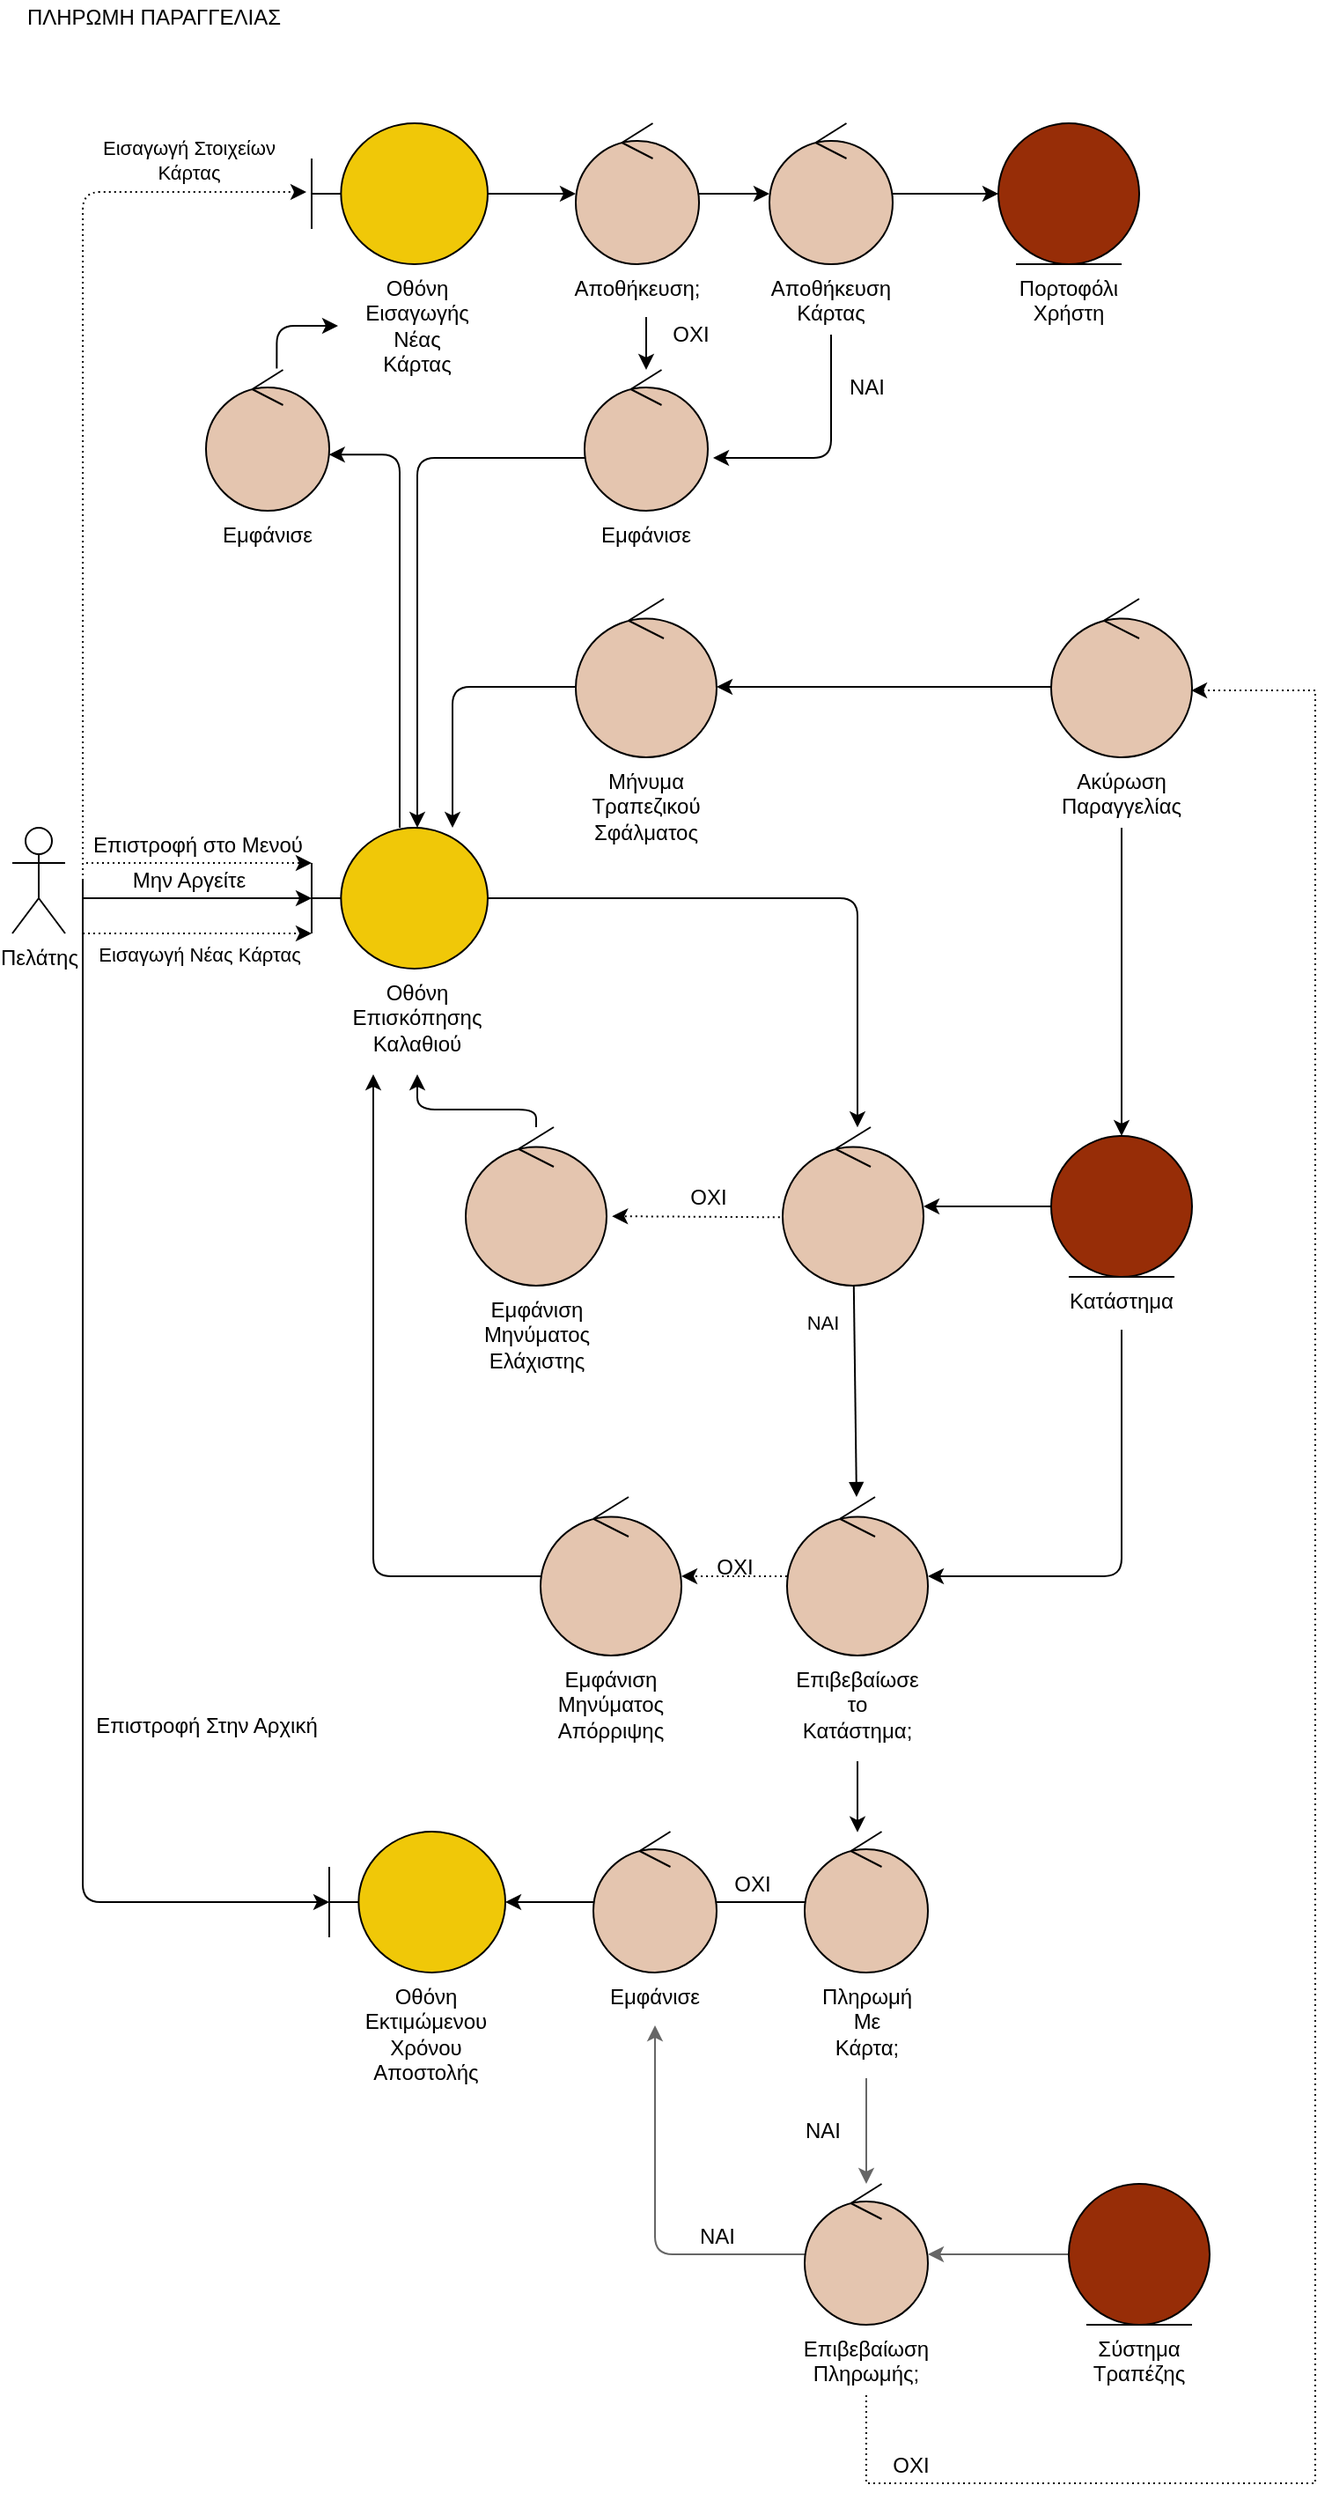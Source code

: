 <mxfile version="17.4.2" type="device"><diagram id="_NEF_zK0TXl3RWh3A6Ux" name="Page-1"><mxGraphModel dx="-113" dy="588" grid="1" gridSize="10" guides="1" tooltips="1" connect="1" arrows="1" fold="1" page="1" pageScale="1" pageWidth="850" pageHeight="1100" math="0" shadow="0"><root><mxCell id="0"/><mxCell id="1" parent="0"/><mxCell id="LmuKfafXIdMlhaVFYHfl-73" style="edgeStyle=orthogonalEdgeStyle;rounded=0;orthogonalLoop=1;jettySize=auto;html=1;entryX=0;entryY=0.75;entryDx=0;entryDy=0;entryPerimeter=0;fillColor=#e6d0de;gradientColor=#d5739d;strokeColor=#000000;dashed=1;dashPattern=1 2;" parent="1" target="LmuKfafXIdMlhaVFYHfl-81" edge="1"><mxGeometry relative="1" as="geometry"><mxPoint x="1290" y="1240" as="sourcePoint"/><Array as="points"><mxPoint x="1290" y="1270"/></Array></mxGeometry></mxCell><mxCell id="LmuKfafXIdMlhaVFYHfl-74" value="Εισαγωγή Νέας Κάρτας" style="edgeLabel;html=1;align=center;verticalAlign=middle;resizable=0;points=[];" parent="LmuKfafXIdMlhaVFYHfl-73" vertex="1" connectable="0"><mxGeometry x="-0.133" y="-4" relative="1" as="geometry"><mxPoint x="26" y="8" as="offset"/></mxGeometry></mxCell><mxCell id="LmuKfafXIdMlhaVFYHfl-75" style="edgeStyle=orthogonalEdgeStyle;rounded=0;orthogonalLoop=1;jettySize=auto;html=1;" parent="1" target="LmuKfafXIdMlhaVFYHfl-81" edge="1"><mxGeometry relative="1" as="geometry"><mxPoint x="1290" y="1240" as="sourcePoint"/><Array as="points"><mxPoint x="1290" y="1250"/></Array></mxGeometry></mxCell><mxCell id="LmuKfafXIdMlhaVFYHfl-76" style="edgeStyle=orthogonalEdgeStyle;rounded=1;orthogonalLoop=1;jettySize=auto;html=1;" parent="1" target="LmuKfafXIdMlhaVFYHfl-91" edge="1"><mxGeometry relative="1" as="geometry"><mxPoint x="1290" y="1240" as="sourcePoint"/><Array as="points"><mxPoint x="1290" y="1240"/><mxPoint x="1290" y="1620"/></Array></mxGeometry></mxCell><mxCell id="LmuKfafXIdMlhaVFYHfl-77" style="edgeStyle=orthogonalEdgeStyle;rounded=0;orthogonalLoop=1;jettySize=auto;html=1;fillColor=#f8cecc;gradientColor=#ea6b66;strokeColor=#000000;dashed=1;dashPattern=1 2;" parent="1" target="LmuKfafXIdMlhaVFYHfl-81" edge="1"><mxGeometry relative="1" as="geometry"><mxPoint x="1290" y="1240" as="sourcePoint"/><Array as="points"><mxPoint x="1290" y="1230"/></Array></mxGeometry></mxCell><mxCell id="LmuKfafXIdMlhaVFYHfl-78" value="Πελάτης" style="shape=umlActor;verticalLabelPosition=bottom;verticalAlign=top;html=1;" parent="1" vertex="1"><mxGeometry x="1250" y="1210" width="30" height="60" as="geometry"/></mxCell><mxCell id="LmuKfafXIdMlhaVFYHfl-79" style="edgeStyle=orthogonalEdgeStyle;rounded=1;orthogonalLoop=1;jettySize=auto;html=1;" parent="1" source="LmuKfafXIdMlhaVFYHfl-81" target="LmuKfafXIdMlhaVFYHfl-86" edge="1"><mxGeometry relative="1" as="geometry"><Array as="points"><mxPoint x="1730" y="1250"/></Array></mxGeometry></mxCell><mxCell id="LmuKfafXIdMlhaVFYHfl-80" style="edgeStyle=orthogonalEdgeStyle;rounded=1;orthogonalLoop=1;jettySize=auto;html=1;entryX=0.998;entryY=0.601;entryDx=0;entryDy=0;entryPerimeter=0;" parent="1" source="LmuKfafXIdMlhaVFYHfl-81" target="LmuKfafXIdMlhaVFYHfl-119" edge="1"><mxGeometry relative="1" as="geometry"/></mxCell><mxCell id="LmuKfafXIdMlhaVFYHfl-81" value="" style="shape=umlBoundary;whiteSpace=wrap;html=1;fillColor=#F0C808;gradientColor=none;strokeColor=#000000;" parent="1" vertex="1"><mxGeometry x="1420" y="1210" width="100" height="80" as="geometry"/></mxCell><mxCell id="LmuKfafXIdMlhaVFYHfl-82" style="edgeStyle=orthogonalEdgeStyle;rounded=0;orthogonalLoop=1;jettySize=auto;html=1;" parent="1" source="LmuKfafXIdMlhaVFYHfl-84" target="LmuKfafXIdMlhaVFYHfl-86" edge="1"><mxGeometry relative="1" as="geometry"><Array as="points"><mxPoint x="1847.5" y="1387.5"/></Array></mxGeometry></mxCell><mxCell id="LmuKfafXIdMlhaVFYHfl-83" style="edgeStyle=orthogonalEdgeStyle;rounded=1;orthogonalLoop=1;jettySize=auto;html=1;exitX=0.5;exitY=1;exitDx=0;exitDy=0;" parent="1" source="i4Ljf7u7Ad4gfDIuRvAS-11" target="LmuKfafXIdMlhaVFYHfl-89" edge="1"><mxGeometry relative="1" as="geometry"><Array as="points"><mxPoint x="1880" y="1635"/></Array></mxGeometry></mxCell><mxCell id="LmuKfafXIdMlhaVFYHfl-84" value="" style="ellipse;shape=umlEntity;whiteSpace=wrap;html=1;fillColor=#972D07;gradientColor=none;strokeColor=#000000;" parent="1" vertex="1"><mxGeometry x="1840" y="1385" width="80" height="80" as="geometry"/></mxCell><mxCell id="LmuKfafXIdMlhaVFYHfl-85" value="" style="edgeStyle=orthogonalEdgeStyle;rounded=0;orthogonalLoop=1;jettySize=auto;html=1;fillColor=#f8cecc;strokeColor=#000000;gradientColor=#ea6b66;dashed=1;dashPattern=1 2;exitX=-0.02;exitY=0.568;exitDx=0;exitDy=0;exitPerimeter=0;entryX=1.039;entryY=0.562;entryDx=0;entryDy=0;entryPerimeter=0;" parent="1" source="LmuKfafXIdMlhaVFYHfl-86" target="LmuKfafXIdMlhaVFYHfl-94" edge="1"><mxGeometry relative="1" as="geometry"><Array as="points"><mxPoint x="1677.5" y="1431.5"/></Array></mxGeometry></mxCell><mxCell id="LmuKfafXIdMlhaVFYHfl-86" value="" style="ellipse;shape=umlControl;whiteSpace=wrap;html=1;fillColor=#E4C5AF;gradientColor=none;strokeColor=#000000;" parent="1" vertex="1"><mxGeometry x="1687.5" y="1380" width="80" height="90" as="geometry"/></mxCell><mxCell id="LmuKfafXIdMlhaVFYHfl-87" style="edgeStyle=orthogonalEdgeStyle;rounded=0;orthogonalLoop=1;jettySize=auto;html=1;fillColor=#fff2cc;strokeColor=#000000;gradientColor=#ffd966;dashed=1;dashPattern=1 2;" parent="1" source="LmuKfafXIdMlhaVFYHfl-89" target="LmuKfafXIdMlhaVFYHfl-100" edge="1"><mxGeometry relative="1" as="geometry"/></mxCell><mxCell id="LmuKfafXIdMlhaVFYHfl-89" value="" style="ellipse;shape=umlControl;whiteSpace=wrap;html=1;fillColor=#E4C5AF;gradientColor=none;strokeColor=#000000;" parent="1" vertex="1"><mxGeometry x="1690" y="1590" width="80" height="90" as="geometry"/></mxCell><mxCell id="LmuKfafXIdMlhaVFYHfl-90" value="ΝΑΙ" style="html=1;verticalAlign=bottom;endArrow=block;rounded=0;" parent="1" source="LmuKfafXIdMlhaVFYHfl-86" target="LmuKfafXIdMlhaVFYHfl-89" edge="1"><mxGeometry x="-0.504" y="-18" width="80" relative="1" as="geometry"><mxPoint x="1590" y="1520" as="sourcePoint"/><mxPoint x="1670" y="1520" as="targetPoint"/><mxPoint as="offset"/></mxGeometry></mxCell><mxCell id="LmuKfafXIdMlhaVFYHfl-91" value="" style="shape=umlBoundary;whiteSpace=wrap;html=1;fillColor=#F0C808;gradientColor=none;strokeColor=#000000;" parent="1" vertex="1"><mxGeometry x="1430" y="1780" width="100" height="80" as="geometry"/></mxCell><mxCell id="LmuKfafXIdMlhaVFYHfl-92" value="ΠΛΗΡΩΜΗ ΠΑΡΑΓΓΕΛΙΑΣ" style="text;html=1;align=center;verticalAlign=middle;resizable=0;points=[];autosize=1;strokeColor=none;fillColor=none;" parent="1" vertex="1"><mxGeometry x="1250" y="740" width="160" height="20" as="geometry"/></mxCell><mxCell id="LmuKfafXIdMlhaVFYHfl-93" style="edgeStyle=orthogonalEdgeStyle;rounded=1;orthogonalLoop=1;jettySize=auto;html=1;fillColor=#f8cecc;strokeColor=#000000;gradientColor=#ea6b66;entryX=0.5;entryY=1;entryDx=0;entryDy=0;" parent="1" source="LmuKfafXIdMlhaVFYHfl-94" target="i4Ljf7u7Ad4gfDIuRvAS-14" edge="1"><mxGeometry relative="1" as="geometry"><Array as="points"><mxPoint x="1547" y="1370"/><mxPoint x="1480" y="1370"/></Array></mxGeometry></mxCell><mxCell id="LmuKfafXIdMlhaVFYHfl-94" value="" style="ellipse;shape=umlControl;whiteSpace=wrap;html=1;fillColor=#E4C5AF;strokeColor=#000000;gradientColor=none;" parent="1" vertex="1"><mxGeometry x="1507.5" y="1380" width="80" height="90" as="geometry"/></mxCell><mxCell id="LmuKfafXIdMlhaVFYHfl-95" value="OXI" style="text;html=1;align=center;verticalAlign=middle;resizable=0;points=[];autosize=1;strokeColor=none;fillColor=none;" parent="1" vertex="1"><mxGeometry x="1625" y="1410" width="40" height="20" as="geometry"/></mxCell><mxCell id="LmuKfafXIdMlhaVFYHfl-96" style="edgeStyle=orthogonalEdgeStyle;rounded=0;orthogonalLoop=1;jettySize=auto;html=1;startArrow=none;" parent="1" source="LmuKfafXIdMlhaVFYHfl-103" target="LmuKfafXIdMlhaVFYHfl-91" edge="1"><mxGeometry relative="1" as="geometry"/></mxCell><mxCell id="LmuKfafXIdMlhaVFYHfl-97" value="" style="edgeStyle=orthogonalEdgeStyle;rounded=0;orthogonalLoop=1;jettySize=auto;html=1;fillColor=#f5f5f5;gradientColor=#b3b3b3;strokeColor=#666666;exitX=0.5;exitY=1;exitDx=0;exitDy=0;" parent="1" source="i4Ljf7u7Ad4gfDIuRvAS-19" target="LmuKfafXIdMlhaVFYHfl-107" edge="1"><mxGeometry relative="1" as="geometry"/></mxCell><mxCell id="LmuKfafXIdMlhaVFYHfl-98" value="" style="ellipse;shape=umlControl;whiteSpace=wrap;html=1;fillColor=#E4C5AF;gradientColor=none;strokeColor=#000000;" parent="1" vertex="1"><mxGeometry x="1700" y="1780" width="70" height="80" as="geometry"/></mxCell><mxCell id="LmuKfafXIdMlhaVFYHfl-99" style="edgeStyle=orthogonalEdgeStyle;rounded=1;orthogonalLoop=1;jettySize=auto;html=1;fillColor=#fff2cc;strokeColor=#000000;gradientColor=#ffd966;entryX=0.25;entryY=1;entryDx=0;entryDy=0;" parent="1" source="LmuKfafXIdMlhaVFYHfl-100" target="i4Ljf7u7Ad4gfDIuRvAS-14" edge="1"><mxGeometry relative="1" as="geometry"/></mxCell><mxCell id="LmuKfafXIdMlhaVFYHfl-100" value="" style="ellipse;shape=umlControl;whiteSpace=wrap;html=1;fillColor=#E4C5AF;strokeColor=#000000;gradientColor=none;" parent="1" vertex="1"><mxGeometry x="1550" y="1590" width="80" height="90" as="geometry"/></mxCell><mxCell id="LmuKfafXIdMlhaVFYHfl-101" value="ΟΧΙ" style="text;html=1;align=center;verticalAlign=middle;resizable=0;points=[];autosize=1;strokeColor=none;fillColor=none;" parent="1" vertex="1"><mxGeometry x="1640" y="1620" width="40" height="20" as="geometry"/></mxCell><mxCell id="LmuKfafXIdMlhaVFYHfl-102" value="ΟΧΙ" style="text;html=1;align=center;verticalAlign=middle;resizable=0;points=[];autosize=1;strokeColor=none;fillColor=none;" parent="1" vertex="1"><mxGeometry x="1650" y="1800" width="40" height="20" as="geometry"/></mxCell><mxCell id="LmuKfafXIdMlhaVFYHfl-103" value="" style="ellipse;shape=umlControl;whiteSpace=wrap;html=1;fillColor=#E4C5AF;gradientColor=none;strokeColor=#000000;" parent="1" vertex="1"><mxGeometry x="1580" y="1780" width="70" height="80" as="geometry"/></mxCell><mxCell id="LmuKfafXIdMlhaVFYHfl-104" value="" style="edgeStyle=orthogonalEdgeStyle;rounded=0;orthogonalLoop=1;jettySize=auto;html=1;endArrow=none;" parent="1" source="LmuKfafXIdMlhaVFYHfl-98" target="LmuKfafXIdMlhaVFYHfl-103" edge="1"><mxGeometry relative="1" as="geometry"><mxPoint x="1700" y="1820" as="sourcePoint"/><mxPoint x="1530" y="1820" as="targetPoint"/></mxGeometry></mxCell><mxCell id="LmuKfafXIdMlhaVFYHfl-105" style="edgeStyle=orthogonalEdgeStyle;rounded=1;orthogonalLoop=1;jettySize=auto;html=1;entryX=0.5;entryY=1;entryDx=0;entryDy=0;fillColor=#f5f5f5;gradientColor=#b3b3b3;strokeColor=#666666;" parent="1" source="LmuKfafXIdMlhaVFYHfl-107" target="i4Ljf7u7Ad4gfDIuRvAS-18" edge="1"><mxGeometry relative="1" as="geometry"/></mxCell><mxCell id="LmuKfafXIdMlhaVFYHfl-106" style="edgeStyle=orthogonalEdgeStyle;rounded=0;orthogonalLoop=1;jettySize=auto;html=1;entryX=0.994;entryY=0.578;entryDx=0;entryDy=0;entryPerimeter=0;fillColor=#dae8fc;gradientColor=#7ea6e0;strokeColor=#000000;dashed=1;dashPattern=1 2;exitX=0.5;exitY=1;exitDx=0;exitDy=0;" parent="1" source="i4Ljf7u7Ad4gfDIuRvAS-24" target="LmuKfafXIdMlhaVFYHfl-117" edge="1"><mxGeometry relative="1" as="geometry"><mxPoint x="1919.04" y="1190.04" as="targetPoint"/><Array as="points"><mxPoint x="1735" y="2150"/><mxPoint x="1990" y="2150"/><mxPoint x="1990" y="1132"/></Array></mxGeometry></mxCell><mxCell id="LmuKfafXIdMlhaVFYHfl-107" value="" style="ellipse;shape=umlControl;whiteSpace=wrap;html=1;fillColor=#E4C5AF;gradientColor=none;strokeColor=#000000;" parent="1" vertex="1"><mxGeometry x="1700" y="1980" width="70" height="80" as="geometry"/></mxCell><mxCell id="LmuKfafXIdMlhaVFYHfl-108" value="ΝΑΙ" style="text;html=1;align=center;verticalAlign=middle;resizable=0;points=[];autosize=1;strokeColor=none;fillColor=none;" parent="1" vertex="1"><mxGeometry x="1690" y="1940" width="40" height="20" as="geometry"/></mxCell><mxCell id="LmuKfafXIdMlhaVFYHfl-109" style="edgeStyle=orthogonalEdgeStyle;rounded=0;orthogonalLoop=1;jettySize=auto;html=1;fillColor=#f5f5f5;gradientColor=#b3b3b3;strokeColor=#666666;" parent="1" source="LmuKfafXIdMlhaVFYHfl-110" target="LmuKfafXIdMlhaVFYHfl-107" edge="1"><mxGeometry relative="1" as="geometry"/></mxCell><mxCell id="LmuKfafXIdMlhaVFYHfl-110" value="" style="ellipse;shape=umlEntity;whiteSpace=wrap;html=1;fillColor=#972D07;gradientColor=none;strokeColor=#000000;" parent="1" vertex="1"><mxGeometry x="1850" y="1980" width="80" height="80" as="geometry"/></mxCell><mxCell id="LmuKfafXIdMlhaVFYHfl-111" value="ΝΑΙ" style="text;html=1;align=center;verticalAlign=middle;resizable=0;points=[];autosize=1;strokeColor=none;fillColor=none;" parent="1" vertex="1"><mxGeometry x="1630" y="2000" width="40" height="20" as="geometry"/></mxCell><mxCell id="LmuKfafXIdMlhaVFYHfl-112" value="ΟΧΙ" style="text;html=1;align=center;verticalAlign=middle;resizable=0;points=[];autosize=1;strokeColor=none;fillColor=none;" parent="1" vertex="1"><mxGeometry x="1740" y="2130" width="40" height="20" as="geometry"/></mxCell><mxCell id="LmuKfafXIdMlhaVFYHfl-113" style="edgeStyle=orthogonalEdgeStyle;rounded=1;orthogonalLoop=1;jettySize=auto;html=1;fillColor=#dae8fc;strokeColor=#000000;gradientColor=#7ea6e0;" parent="1" target="LmuKfafXIdMlhaVFYHfl-81" edge="1"><mxGeometry relative="1" as="geometry"><Array as="points"><mxPoint x="1500" y="1130"/></Array><mxPoint x="1570" y="1130" as="sourcePoint"/></mxGeometry></mxCell><mxCell id="LmuKfafXIdMlhaVFYHfl-114" value="" style="ellipse;shape=umlControl;whiteSpace=wrap;html=1;fillColor=#E4C5AF;strokeColor=#000000;gradientColor=none;" parent="1" vertex="1"><mxGeometry x="1570" y="1080" width="80" height="90" as="geometry"/></mxCell><mxCell id="LmuKfafXIdMlhaVFYHfl-115" style="edgeStyle=orthogonalEdgeStyle;rounded=0;orthogonalLoop=1;jettySize=auto;html=1;fillColor=#dae8fc;gradientColor=#7ea6e0;strokeColor=#000000;" parent="1" edge="1"><mxGeometry relative="1" as="geometry"><mxPoint x="1840" y="1130" as="sourcePoint"/><mxPoint x="1650" y="1130" as="targetPoint"/></mxGeometry></mxCell><mxCell id="LmuKfafXIdMlhaVFYHfl-116" style="edgeStyle=orthogonalEdgeStyle;rounded=0;orthogonalLoop=1;jettySize=auto;html=1;fillColor=#dae8fc;gradientColor=#7ea6e0;strokeColor=#000000;exitX=0.5;exitY=1;exitDx=0;exitDy=0;" parent="1" source="i4Ljf7u7Ad4gfDIuRvAS-10" target="LmuKfafXIdMlhaVFYHfl-84" edge="1"><mxGeometry relative="1" as="geometry"><mxPoint x="1880" y="1230" as="sourcePoint"/></mxGeometry></mxCell><mxCell id="LmuKfafXIdMlhaVFYHfl-117" value="" style="ellipse;shape=umlControl;whiteSpace=wrap;html=1;fillColor=#E4C5AF;strokeColor=#000000;gradientColor=none;" parent="1" vertex="1"><mxGeometry x="1840" y="1080" width="80" height="90" as="geometry"/></mxCell><mxCell id="LmuKfafXIdMlhaVFYHfl-118" style="edgeStyle=orthogonalEdgeStyle;rounded=1;orthogonalLoop=1;jettySize=auto;html=1;entryX=0;entryY=0.5;entryDx=0;entryDy=0;exitX=0.574;exitY=-0.01;exitDx=0;exitDy=0;exitPerimeter=0;" parent="1" source="LmuKfafXIdMlhaVFYHfl-119" target="i4Ljf7u7Ad4gfDIuRvAS-2" edge="1"><mxGeometry relative="1" as="geometry"/></mxCell><mxCell id="LmuKfafXIdMlhaVFYHfl-119" value="" style="ellipse;shape=umlControl;whiteSpace=wrap;html=1;fillColor=#E4C5AF;gradientColor=none;strokeColor=#000000;" parent="1" vertex="1"><mxGeometry x="1360" y="950" width="70" height="80" as="geometry"/></mxCell><mxCell id="LmuKfafXIdMlhaVFYHfl-120" style="edgeStyle=orthogonalEdgeStyle;rounded=0;orthogonalLoop=1;jettySize=auto;html=1;" parent="1" source="LmuKfafXIdMlhaVFYHfl-121" target="LmuKfafXIdMlhaVFYHfl-126" edge="1"><mxGeometry relative="1" as="geometry"/></mxCell><mxCell id="LmuKfafXIdMlhaVFYHfl-121" value="" style="shape=umlBoundary;whiteSpace=wrap;html=1;fillColor=#F0C808;gradientColor=none;strokeColor=#000000;" parent="1" vertex="1"><mxGeometry x="1420" y="810" width="100" height="80" as="geometry"/></mxCell><mxCell id="LmuKfafXIdMlhaVFYHfl-122" style="edgeStyle=orthogonalEdgeStyle;rounded=1;orthogonalLoop=1;jettySize=auto;html=1;entryX=-0.03;entryY=0.488;entryDx=0;entryDy=0;entryPerimeter=0;fillColor=#e6d0de;gradientColor=#d5739d;strokeColor=#000000;dashed=1;dashPattern=1 2;" parent="1" target="LmuKfafXIdMlhaVFYHfl-121" edge="1"><mxGeometry relative="1" as="geometry"><mxPoint x="1290" y="1240" as="sourcePoint"/><mxPoint x="1432" y="1168" as="targetPoint"/><Array as="points"><mxPoint x="1290" y="849"/></Array></mxGeometry></mxCell><mxCell id="LmuKfafXIdMlhaVFYHfl-123" value="Εισαγωγή Στοιχείων&lt;br&gt;Κάρτας" style="edgeLabel;html=1;align=center;verticalAlign=middle;resizable=0;points=[];labelBackgroundColor=none;" parent="LmuKfafXIdMlhaVFYHfl-122" vertex="1" connectable="0"><mxGeometry x="-0.133" y="-4" relative="1" as="geometry"><mxPoint x="56" y="-185" as="offset"/></mxGeometry></mxCell><mxCell id="LmuKfafXIdMlhaVFYHfl-124" value="" style="edgeStyle=orthogonalEdgeStyle;rounded=0;orthogonalLoop=1;jettySize=auto;html=1;" parent="1" source="LmuKfafXIdMlhaVFYHfl-126" target="LmuKfafXIdMlhaVFYHfl-130" edge="1"><mxGeometry relative="1" as="geometry"/></mxCell><mxCell id="LmuKfafXIdMlhaVFYHfl-126" value="" style="ellipse;shape=umlControl;whiteSpace=wrap;html=1;fillColor=#E4C5AF;gradientColor=none;strokeColor=#000000;" parent="1" vertex="1"><mxGeometry x="1570" y="810" width="70" height="80" as="geometry"/></mxCell><mxCell id="LmuKfafXIdMlhaVFYHfl-127" value="" style="ellipse;shape=umlEntity;whiteSpace=wrap;html=1;fillColor=#972D07;gradientColor=none;strokeColor=#000000;" parent="1" vertex="1"><mxGeometry x="1810" y="810" width="80" height="80" as="geometry"/></mxCell><mxCell id="LmuKfafXIdMlhaVFYHfl-128" value="" style="edgeStyle=orthogonalEdgeStyle;rounded=0;orthogonalLoop=1;jettySize=auto;html=1;" parent="1" source="LmuKfafXIdMlhaVFYHfl-130" target="LmuKfafXIdMlhaVFYHfl-127" edge="1"><mxGeometry relative="1" as="geometry"/></mxCell><mxCell id="LmuKfafXIdMlhaVFYHfl-129" style="edgeStyle=orthogonalEdgeStyle;rounded=1;orthogonalLoop=1;jettySize=auto;html=1;exitX=0.5;exitY=1;exitDx=0;exitDy=0;entryX=1.043;entryY=0.617;entryDx=0;entryDy=0;entryPerimeter=0;" parent="1" source="i4Ljf7u7Ad4gfDIuRvAS-4" target="LmuKfafXIdMlhaVFYHfl-132" edge="1"><mxGeometry relative="1" as="geometry"><Array as="points"><mxPoint x="1715" y="1000"/><mxPoint x="1648" y="1000"/></Array></mxGeometry></mxCell><mxCell id="LmuKfafXIdMlhaVFYHfl-130" value="" style="ellipse;shape=umlControl;whiteSpace=wrap;html=1;fillColor=#E4C5AF;gradientColor=none;strokeColor=#000000;" parent="1" vertex="1"><mxGeometry x="1680" y="810" width="70" height="80" as="geometry"/></mxCell><mxCell id="LmuKfafXIdMlhaVFYHfl-131" style="edgeStyle=orthogonalEdgeStyle;rounded=1;orthogonalLoop=1;jettySize=auto;html=1;" parent="1" source="LmuKfafXIdMlhaVFYHfl-132" target="LmuKfafXIdMlhaVFYHfl-81" edge="1"><mxGeometry relative="1" as="geometry"><Array as="points"><mxPoint x="1480" y="1000"/></Array></mxGeometry></mxCell><mxCell id="LmuKfafXIdMlhaVFYHfl-132" value="" style="ellipse;shape=umlControl;whiteSpace=wrap;html=1;fillColor=#E4C5AF;gradientColor=none;strokeColor=#000000;" parent="1" vertex="1"><mxGeometry x="1575" y="950" width="70" height="80" as="geometry"/></mxCell><mxCell id="LmuKfafXIdMlhaVFYHfl-133" value="ΟΧΙ" style="text;html=1;align=center;verticalAlign=middle;resizable=0;points=[];autosize=1;strokeColor=none;fillColor=none;" parent="1" vertex="1"><mxGeometry x="1615" y="920" width="40" height="20" as="geometry"/></mxCell><mxCell id="LmuKfafXIdMlhaVFYHfl-134" value="ΝΑΙ" style="text;html=1;align=center;verticalAlign=middle;resizable=0;points=[];autosize=1;strokeColor=none;fillColor=none;" parent="1" vertex="1"><mxGeometry x="1715" y="950" width="40" height="20" as="geometry"/></mxCell><mxCell id="LmuKfafXIdMlhaVFYHfl-135" value="Μην Αργείτε" style="text;html=1;align=center;verticalAlign=middle;resizable=0;points=[];autosize=1;strokeColor=none;fillColor=none;" parent="1" vertex="1"><mxGeometry x="1310" y="1230" width="80" height="20" as="geometry"/></mxCell><mxCell id="LmuKfafXIdMlhaVFYHfl-136" value="Επιστροφή Στην Αρχική" style="text;html=1;align=center;verticalAlign=middle;resizable=0;points=[];autosize=1;strokeColor=none;fillColor=none;" parent="1" vertex="1"><mxGeometry x="1290" y="1710" width="140" height="20" as="geometry"/></mxCell><mxCell id="LmuKfafXIdMlhaVFYHfl-137" value="Επιστροφή στο Μενού" style="text;html=1;align=center;verticalAlign=middle;resizable=0;points=[];autosize=1;strokeColor=none;fillColor=none;" parent="1" vertex="1"><mxGeometry x="1290" y="1210" width="130" height="20" as="geometry"/></mxCell><mxCell id="i4Ljf7u7Ad4gfDIuRvAS-2" value="&lt;meta charset=&quot;utf-8&quot;&gt;&lt;span style=&quot;font-family: helvetica; font-size: 12px; font-style: normal; font-weight: 400; letter-spacing: normal; text-indent: 0px; text-transform: none; word-spacing: 0px; display: inline; float: none;&quot;&gt;Οθόνη&lt;/span&gt;&lt;br style=&quot;font-family: helvetica; font-size: 12px; font-style: normal; font-weight: 400; letter-spacing: normal; text-indent: 0px; text-transform: none; word-spacing: 0px;&quot;&gt;&lt;span style=&quot;font-family: helvetica; font-size: 12px; font-style: normal; font-weight: 400; letter-spacing: normal; text-indent: 0px; text-transform: none; word-spacing: 0px; display: inline; float: none;&quot;&gt;Εισαγωγής&lt;/span&gt;&lt;br style=&quot;font-family: helvetica; font-size: 12px; font-style: normal; font-weight: 400; letter-spacing: normal; text-indent: 0px; text-transform: none; word-spacing: 0px;&quot;&gt;&lt;span style=&quot;font-family: helvetica; font-size: 12px; font-style: normal; font-weight: 400; letter-spacing: normal; text-indent: 0px; text-transform: none; word-spacing: 0px; display: inline; float: none;&quot;&gt;Νέας&lt;/span&gt;&lt;br style=&quot;font-family: helvetica; font-size: 12px; font-style: normal; font-weight: 400; letter-spacing: normal; text-indent: 0px; text-transform: none; word-spacing: 0px;&quot;&gt;&lt;span style=&quot;font-family: helvetica; font-size: 12px; font-style: normal; font-weight: 400; letter-spacing: normal; text-indent: 0px; text-transform: none; word-spacing: 0px; display: inline; float: none;&quot;&gt;Κάρτας&lt;/span&gt;" style="text;whiteSpace=wrap;html=1;align=center;labelBackgroundColor=none;fontColor=default;" parent="1" vertex="1"><mxGeometry x="1435" y="890" width="90" height="70" as="geometry"/></mxCell><mxCell id="i4Ljf7u7Ad4gfDIuRvAS-28" style="edgeStyle=orthogonalEdgeStyle;rounded=0;orthogonalLoop=1;jettySize=auto;html=1;fontColor=default;strokeColor=#000000;" parent="1" source="i4Ljf7u7Ad4gfDIuRvAS-3" edge="1"><mxGeometry relative="1" as="geometry"><mxPoint x="1610" y="950" as="targetPoint"/><Array as="points"><mxPoint x="1610" y="930"/><mxPoint x="1610" y="930"/></Array></mxGeometry></mxCell><mxCell id="i4Ljf7u7Ad4gfDIuRvAS-3" value="&lt;meta charset=&quot;utf-8&quot;&gt;&lt;span style=&quot;font-family: helvetica; font-size: 12px; font-style: normal; font-weight: 400; letter-spacing: normal; text-indent: 0px; text-transform: none; word-spacing: 0px; display: inline; float: none;&quot;&gt;Αποθήκευση;&lt;/span&gt;" style="text;whiteSpace=wrap;html=1;align=center;labelBackgroundColor=none;fontColor=default;" parent="1" vertex="1"><mxGeometry x="1555" y="890" width="100" height="30" as="geometry"/></mxCell><mxCell id="i4Ljf7u7Ad4gfDIuRvAS-4" value="&lt;meta charset=&quot;utf-8&quot;&gt;&lt;span style=&quot;font-family: helvetica; font-size: 12px; font-style: normal; font-weight: 400; letter-spacing: normal; text-indent: 0px; text-transform: none; word-spacing: 0px; display: inline; float: none;&quot;&gt;Αποθήκευση&lt;/span&gt;&lt;br style=&quot;font-family: helvetica; font-size: 12px; font-style: normal; font-weight: 400; letter-spacing: normal; text-indent: 0px; text-transform: none; word-spacing: 0px;&quot;&gt;&lt;span style=&quot;font-family: helvetica; font-size: 12px; font-style: normal; font-weight: 400; letter-spacing: normal; text-indent: 0px; text-transform: none; word-spacing: 0px; display: inline; float: none;&quot;&gt;Κάρτας&lt;/span&gt;" style="text;whiteSpace=wrap;html=1;align=center;labelBackgroundColor=none;fontColor=default;" parent="1" vertex="1"><mxGeometry x="1665" y="890" width="100" height="40" as="geometry"/></mxCell><mxCell id="i4Ljf7u7Ad4gfDIuRvAS-5" value="&lt;meta charset=&quot;utf-8&quot;&gt;&lt;span style=&quot;font-family: helvetica; font-size: 12px; font-style: normal; font-weight: 400; letter-spacing: normal; text-indent: 0px; text-transform: none; word-spacing: 0px; display: inline; float: none;&quot;&gt;Πορτοφόλι&lt;/span&gt;&lt;br style=&quot;font-family: helvetica; font-size: 12px; font-style: normal; font-weight: 400; letter-spacing: normal; text-indent: 0px; text-transform: none; word-spacing: 0px;&quot;&gt;&lt;span style=&quot;font-family: helvetica; font-size: 12px; font-style: normal; font-weight: 400; letter-spacing: normal; text-indent: 0px; text-transform: none; word-spacing: 0px; display: inline; float: none;&quot;&gt;Χρήστη&lt;/span&gt;" style="text;whiteSpace=wrap;html=1;align=center;labelBackgroundColor=none;fontColor=default;" parent="1" vertex="1"><mxGeometry x="1805" y="890" width="90" height="40" as="geometry"/></mxCell><mxCell id="i4Ljf7u7Ad4gfDIuRvAS-6" value="&lt;meta charset=&quot;utf-8&quot;&gt;&lt;span style=&quot;font-family: helvetica; font-size: 12px; font-style: normal; font-weight: 400; letter-spacing: normal; text-indent: 0px; text-transform: none; word-spacing: 0px; display: inline; float: none;&quot;&gt;Εμφάνισε&lt;/span&gt;" style="text;whiteSpace=wrap;html=1;align=center;labelBackgroundColor=none;fontColor=default;" parent="1" vertex="1"><mxGeometry x="1570" y="1030" width="80" height="30" as="geometry"/></mxCell><mxCell id="i4Ljf7u7Ad4gfDIuRvAS-7" value="&lt;meta charset=&quot;utf-8&quot;&gt;&lt;span style=&quot;font-family: helvetica; font-size: 12px; font-style: normal; font-weight: 400; letter-spacing: normal; text-indent: 0px; text-transform: none; word-spacing: 0px; display: inline; float: none;&quot;&gt;Εμφάνισε&lt;/span&gt;" style="text;whiteSpace=wrap;html=1;align=center;labelBackgroundColor=none;fontColor=default;" parent="1" vertex="1"><mxGeometry x="1355" y="1030" width="80" height="30" as="geometry"/></mxCell><mxCell id="i4Ljf7u7Ad4gfDIuRvAS-9" value="&lt;meta charset=&quot;utf-8&quot;&gt;&lt;span style=&quot;font-family: helvetica; font-size: 12px; font-style: normal; font-weight: 400; letter-spacing: normal; text-indent: 0px; text-transform: none; word-spacing: 0px; display: inline; float: none;&quot;&gt;Μήνυμα&lt;/span&gt;&lt;br style=&quot;font-family: helvetica; font-size: 12px; font-style: normal; font-weight: 400; letter-spacing: normal; text-indent: 0px; text-transform: none; word-spacing: 0px;&quot;&gt;&lt;span style=&quot;font-family: helvetica; font-size: 12px; font-style: normal; font-weight: 400; letter-spacing: normal; text-indent: 0px; text-transform: none; word-spacing: 0px; display: inline; float: none;&quot;&gt;Τραπεζικού&lt;/span&gt;&lt;br style=&quot;font-family: helvetica; font-size: 12px; font-style: normal; font-weight: 400; letter-spacing: normal; text-indent: 0px; text-transform: none; word-spacing: 0px;&quot;&gt;&lt;span style=&quot;font-family: helvetica; font-size: 12px; font-style: normal; font-weight: 400; letter-spacing: normal; text-indent: 0px; text-transform: none; word-spacing: 0px; display: inline; float: none;&quot;&gt;Σφάλματος&lt;/span&gt;" style="text;whiteSpace=wrap;html=1;align=center;labelBackgroundColor=none;fontColor=default;" parent="1" vertex="1"><mxGeometry x="1565" y="1170" width="90" height="60" as="geometry"/></mxCell><mxCell id="i4Ljf7u7Ad4gfDIuRvAS-10" value="&lt;meta charset=&quot;utf-8&quot;&gt;&lt;span style=&quot;font-family: helvetica; font-size: 12px; font-style: normal; font-weight: 400; letter-spacing: normal; text-indent: 0px; text-transform: none; word-spacing: 0px; display: inline; float: none;&quot;&gt;Ακύρωση&lt;/span&gt;&lt;br style=&quot;font-family: helvetica; font-size: 12px; font-style: normal; font-weight: 400; letter-spacing: normal; text-indent: 0px; text-transform: none; word-spacing: 0px;&quot;&gt;&lt;span style=&quot;font-family: helvetica; font-size: 12px; font-style: normal; font-weight: 400; letter-spacing: normal; text-indent: 0px; text-transform: none; word-spacing: 0px; display: inline; float: none;&quot;&gt;Παραγγελίας&lt;/span&gt;" style="text;whiteSpace=wrap;html=1;align=center;labelBackgroundColor=none;fontColor=default;" parent="1" vertex="1"><mxGeometry x="1830" y="1170" width="100" height="40" as="geometry"/></mxCell><mxCell id="i4Ljf7u7Ad4gfDIuRvAS-11" value="&lt;meta charset=&quot;utf-8&quot;&gt;&lt;span style=&quot;font-family: helvetica; font-size: 12px; font-style: normal; font-weight: 400; letter-spacing: normal; text-indent: 0px; text-transform: none; word-spacing: 0px; display: inline; float: none;&quot;&gt;Κατάστημα&lt;/span&gt;" style="text;whiteSpace=wrap;html=1;align=center;labelBackgroundColor=none;fontColor=default;" parent="1" vertex="1"><mxGeometry x="1835" y="1465" width="90" height="30" as="geometry"/></mxCell><mxCell id="i4Ljf7u7Ad4gfDIuRvAS-14" value="&lt;meta charset=&quot;utf-8&quot;&gt;&lt;span style=&quot;font-family: helvetica; font-size: 12px; font-style: normal; font-weight: 400; letter-spacing: normal; text-indent: 0px; text-transform: none; word-spacing: 0px; display: inline; float: none;&quot;&gt;Οθόνη&lt;/span&gt;&lt;br style=&quot;font-family: helvetica; font-size: 12px; font-style: normal; font-weight: 400; letter-spacing: normal; text-indent: 0px; text-transform: none; word-spacing: 0px;&quot;&gt;&lt;span style=&quot;font-family: helvetica; font-size: 12px; font-style: normal; font-weight: 400; letter-spacing: normal; text-indent: 0px; text-transform: none; word-spacing: 0px; display: inline; float: none;&quot;&gt;Επισκόπησης&lt;/span&gt;&lt;br style=&quot;font-family: helvetica; font-size: 12px; font-style: normal; font-weight: 400; letter-spacing: normal; text-indent: 0px; text-transform: none; word-spacing: 0px;&quot;&gt;&lt;span style=&quot;font-family: helvetica; font-size: 12px; font-style: normal; font-weight: 400; letter-spacing: normal; text-indent: 0px; text-transform: none; word-spacing: 0px; display: inline; float: none;&quot;&gt;Καλαθιού&lt;/span&gt;" style="text;whiteSpace=wrap;html=1;align=center;labelBackgroundColor=none;fontColor=default;" parent="1" vertex="1"><mxGeometry x="1430" y="1290" width="100" height="60" as="geometry"/></mxCell><mxCell id="i4Ljf7u7Ad4gfDIuRvAS-15" value="&lt;meta charset=&quot;utf-8&quot;&gt;&lt;span style=&quot;font-family: helvetica; font-size: 12px; font-style: normal; font-weight: 400; letter-spacing: normal; text-indent: 0px; text-transform: none; word-spacing: 0px; display: inline; float: none;&quot;&gt;Εμφάνιση&lt;/span&gt;&lt;br style=&quot;font-family: helvetica; font-size: 12px; font-style: normal; font-weight: 400; letter-spacing: normal; text-indent: 0px; text-transform: none; word-spacing: 0px;&quot;&gt;&lt;span style=&quot;font-family: helvetica; font-size: 12px; font-style: normal; font-weight: 400; letter-spacing: normal; text-indent: 0px; text-transform: none; word-spacing: 0px; display: inline; float: none;&quot;&gt;Μηνύματος&lt;/span&gt;&lt;br style=&quot;font-family: helvetica; font-size: 12px; font-style: normal; font-weight: 400; letter-spacing: normal; text-indent: 0px; text-transform: none; word-spacing: 0px;&quot;&gt;&lt;span style=&quot;font-family: helvetica; font-size: 12px; font-style: normal; font-weight: 400; letter-spacing: normal; text-indent: 0px; text-transform: none; word-spacing: 0px; display: inline; float: none;&quot;&gt;Ελάχιστης&lt;/span&gt;" style="text;whiteSpace=wrap;html=1;align=center;labelBackgroundColor=none;fontColor=default;" parent="1" vertex="1"><mxGeometry x="1502.5" y="1470" width="90" height="60" as="geometry"/></mxCell><mxCell id="i4Ljf7u7Ad4gfDIuRvAS-16" value="&lt;meta charset=&quot;utf-8&quot;&gt;&lt;span style=&quot;font-family: helvetica; font-size: 12px; font-style: normal; font-weight: 400; letter-spacing: normal; text-indent: 0px; text-transform: none; word-spacing: 0px; display: inline; float: none;&quot;&gt;Εμφάνιση&lt;/span&gt;&lt;br style=&quot;font-family: helvetica; font-size: 12px; font-style: normal; font-weight: 400; letter-spacing: normal; text-indent: 0px; text-transform: none; word-spacing: 0px;&quot;&gt;&lt;span style=&quot;font-family: helvetica; font-size: 12px; font-style: normal; font-weight: 400; letter-spacing: normal; text-indent: 0px; text-transform: none; word-spacing: 0px; display: inline; float: none;&quot;&gt;Μηνύματος&lt;/span&gt;&lt;br style=&quot;font-family: helvetica; font-size: 12px; font-style: normal; font-weight: 400; letter-spacing: normal; text-indent: 0px; text-transform: none; word-spacing: 0px;&quot;&gt;&lt;span style=&quot;font-family: helvetica; font-size: 12px; font-style: normal; font-weight: 400; letter-spacing: normal; text-indent: 0px; text-transform: none; word-spacing: 0px; display: inline; float: none;&quot;&gt;Απόρριψης&lt;/span&gt;" style="text;whiteSpace=wrap;html=1;align=center;labelBackgroundColor=none;fontColor=default;" parent="1" vertex="1"><mxGeometry x="1545" y="1680" width="90" height="60" as="geometry"/></mxCell><mxCell id="i4Ljf7u7Ad4gfDIuRvAS-17" value="&lt;meta charset=&quot;utf-8&quot;&gt;&lt;span style=&quot;font-family: helvetica; font-size: 12px; font-style: normal; font-weight: 400; letter-spacing: normal; text-indent: 0px; text-transform: none; word-spacing: 0px; display: inline; float: none;&quot;&gt;Οθόνη&lt;/span&gt;&lt;br style=&quot;font-family: helvetica; font-size: 12px; font-style: normal; font-weight: 400; letter-spacing: normal; text-indent: 0px; text-transform: none; word-spacing: 0px;&quot;&gt;&lt;span style=&quot;font-family: helvetica; font-size: 12px; font-style: normal; font-weight: 400; letter-spacing: normal; text-indent: 0px; text-transform: none; word-spacing: 0px; display: inline; float: none;&quot;&gt;Εκτιμώμενου&lt;/span&gt;&lt;br style=&quot;font-family: helvetica; font-size: 12px; font-style: normal; font-weight: 400; letter-spacing: normal; text-indent: 0px; text-transform: none; word-spacing: 0px;&quot;&gt;&lt;span style=&quot;font-family: helvetica; font-size: 12px; font-style: normal; font-weight: 400; letter-spacing: normal; text-indent: 0px; text-transform: none; word-spacing: 0px; display: inline; float: none;&quot;&gt;Χρόνου&lt;/span&gt;&lt;br style=&quot;font-family: helvetica; font-size: 12px; font-style: normal; font-weight: 400; letter-spacing: normal; text-indent: 0px; text-transform: none; word-spacing: 0px;&quot;&gt;&lt;span style=&quot;font-family: helvetica; font-size: 12px; font-style: normal; font-weight: 400; letter-spacing: normal; text-indent: 0px; text-transform: none; word-spacing: 0px; display: inline; float: none;&quot;&gt;Αποστολής&lt;/span&gt;" style="text;whiteSpace=wrap;html=1;align=center;labelBackgroundColor=none;fontColor=default;" parent="1" vertex="1"><mxGeometry x="1435" y="1860" width="100" height="70" as="geometry"/></mxCell><mxCell id="i4Ljf7u7Ad4gfDIuRvAS-18" value="&lt;meta charset=&quot;utf-8&quot;&gt;&lt;span style=&quot;font-family: helvetica; font-size: 12px; font-style: normal; font-weight: 400; letter-spacing: normal; text-indent: 0px; text-transform: none; word-spacing: 0px; display: inline; float: none;&quot;&gt;Εμφάνισε&lt;/span&gt;" style="text;whiteSpace=wrap;html=1;align=center;labelBackgroundColor=none;fontColor=default;" parent="1" vertex="1"><mxGeometry x="1575" y="1860" width="80" height="30" as="geometry"/></mxCell><mxCell id="i4Ljf7u7Ad4gfDIuRvAS-19" value="&lt;meta charset=&quot;utf-8&quot;&gt;&lt;span style=&quot;font-family: helvetica; font-size: 12px; font-style: normal; font-weight: 400; letter-spacing: normal; text-indent: 0px; text-transform: none; word-spacing: 0px; display: inline; float: none;&quot;&gt;Πληρωμή&lt;/span&gt;&lt;br style=&quot;font-family: helvetica; font-size: 12px; font-style: normal; font-weight: 400; letter-spacing: normal; text-indent: 0px; text-transform: none; word-spacing: 0px;&quot;&gt;&lt;span style=&quot;font-family: helvetica; font-size: 12px; font-style: normal; font-weight: 400; letter-spacing: normal; text-indent: 0px; text-transform: none; word-spacing: 0px; display: inline; float: none;&quot;&gt;Με&lt;/span&gt;&lt;br style=&quot;font-family: helvetica; font-size: 12px; font-style: normal; font-weight: 400; letter-spacing: normal; text-indent: 0px; text-transform: none; word-spacing: 0px;&quot;&gt;&lt;span style=&quot;font-family: helvetica; font-size: 12px; font-style: normal; font-weight: 400; letter-spacing: normal; text-indent: 0px; text-transform: none; word-spacing: 0px; display: inline; float: none;&quot;&gt;Κάρτα;&lt;/span&gt;" style="text;whiteSpace=wrap;html=1;align=center;labelBackgroundColor=none;fontColor=default;" parent="1" vertex="1"><mxGeometry x="1697.5" y="1860" width="75" height="60" as="geometry"/></mxCell><mxCell id="i4Ljf7u7Ad4gfDIuRvAS-22" style="edgeStyle=orthogonalEdgeStyle;rounded=0;orthogonalLoop=1;jettySize=auto;html=1;strokeColor=#000000;" parent="1" source="i4Ljf7u7Ad4gfDIuRvAS-21" target="LmuKfafXIdMlhaVFYHfl-98" edge="1"><mxGeometry relative="1" as="geometry"><Array as="points"><mxPoint x="1730" y="1770"/><mxPoint x="1730" y="1770"/></Array></mxGeometry></mxCell><mxCell id="i4Ljf7u7Ad4gfDIuRvAS-21" value="&lt;meta charset=&quot;utf-8&quot;&gt;&lt;span style=&quot;font-family: helvetica; font-size: 12px; font-style: normal; font-weight: 400; letter-spacing: normal; text-indent: 0px; text-transform: none; word-spacing: 0px; display: inline; float: none;&quot;&gt;Επιβεβαίωσε&lt;/span&gt;&lt;br style=&quot;font-family: helvetica; font-size: 12px; font-style: normal; font-weight: 400; letter-spacing: normal; text-indent: 0px; text-transform: none; word-spacing: 0px;&quot;&gt;&lt;span style=&quot;font-family: helvetica; font-size: 12px; font-style: normal; font-weight: 400; letter-spacing: normal; text-indent: 0px; text-transform: none; word-spacing: 0px; display: inline; float: none;&quot;&gt;το&lt;/span&gt;&lt;br style=&quot;font-family: helvetica; font-size: 12px; font-style: normal; font-weight: 400; letter-spacing: normal; text-indent: 0px; text-transform: none; word-spacing: 0px;&quot;&gt;&lt;span style=&quot;font-family: helvetica; font-size: 12px; font-style: normal; font-weight: 400; letter-spacing: normal; text-indent: 0px; text-transform: none; word-spacing: 0px; display: inline; float: none;&quot;&gt;Κατάστημα;&lt;/span&gt;" style="text;whiteSpace=wrap;html=1;align=center;labelBackgroundColor=none;fontColor=default;" parent="1" vertex="1"><mxGeometry x="1680" y="1680" width="100" height="60" as="geometry"/></mxCell><mxCell id="i4Ljf7u7Ad4gfDIuRvAS-23" value="&lt;meta charset=&quot;utf-8&quot;&gt;&lt;span style=&quot;font-family: helvetica; font-size: 12px; font-style: normal; font-weight: 400; letter-spacing: normal; text-indent: 0px; text-transform: none; word-spacing: 0px; display: inline; float: none;&quot;&gt;Σύστημα&lt;/span&gt;&lt;br style=&quot;font-family: helvetica; font-size: 12px; font-style: normal; font-weight: 400; letter-spacing: normal; text-indent: 0px; text-transform: none; word-spacing: 0px;&quot;&gt;&lt;span style=&quot;font-family: helvetica; font-size: 12px; font-style: normal; font-weight: 400; letter-spacing: normal; text-indent: 0px; text-transform: none; word-spacing: 0px; display: inline; float: none;&quot;&gt;Τραπέζης&lt;/span&gt;" style="text;whiteSpace=wrap;html=1;fontColor=default;align=center;labelBackgroundColor=none;" parent="1" vertex="1"><mxGeometry x="1850" y="2060" width="80" height="40" as="geometry"/></mxCell><mxCell id="i4Ljf7u7Ad4gfDIuRvAS-24" value="&lt;meta charset=&quot;utf-8&quot;&gt;&lt;span style=&quot;font-family: helvetica; font-size: 12px; font-style: normal; font-weight: 400; letter-spacing: normal; text-indent: 0px; text-transform: none; word-spacing: 0px; display: inline; float: none;&quot;&gt;Επιβεβαίωση&lt;/span&gt;&lt;br style=&quot;font-family: helvetica; font-size: 12px; font-style: normal; font-weight: 400; letter-spacing: normal; text-indent: 0px; text-transform: none; word-spacing: 0px;&quot;&gt;&lt;span style=&quot;font-family: helvetica; font-size: 12px; font-style: normal; font-weight: 400; letter-spacing: normal; text-indent: 0px; text-transform: none; word-spacing: 0px; display: inline; float: none;&quot;&gt;Πληρωμής;&lt;/span&gt;" style="text;whiteSpace=wrap;html=1;fontColor=default;align=center;labelBackgroundColor=none;" parent="1" vertex="1"><mxGeometry x="1685" y="2060" width="100" height="40" as="geometry"/></mxCell></root></mxGraphModel></diagram></mxfile>